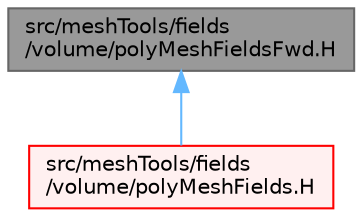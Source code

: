 digraph "src/meshTools/fields/volume/polyMeshFieldsFwd.H"
{
 // LATEX_PDF_SIZE
  bgcolor="transparent";
  edge [fontname=Helvetica,fontsize=10,labelfontname=Helvetica,labelfontsize=10];
  node [fontname=Helvetica,fontsize=10,shape=box,height=0.2,width=0.4];
  Node1 [id="Node000001",label="src/meshTools/fields\l/volume/polyMeshFieldsFwd.H",height=0.2,width=0.4,color="gray40", fillcolor="grey60", style="filled", fontcolor="black",tooltip=" "];
  Node1 -> Node2 [id="edge1_Node000001_Node000002",dir="back",color="steelblue1",style="solid",tooltip=" "];
  Node2 [id="Node000002",label="src/meshTools/fields\l/volume/polyMeshFields.H",height=0.2,width=0.4,color="red", fillcolor="#FFF0F0", style="filled",URL="$polyMeshFields_8H.html",tooltip="A polyMesh-based naming and storage for internal volume fields when a Foam::fvMesh is unavailable...."];
}
